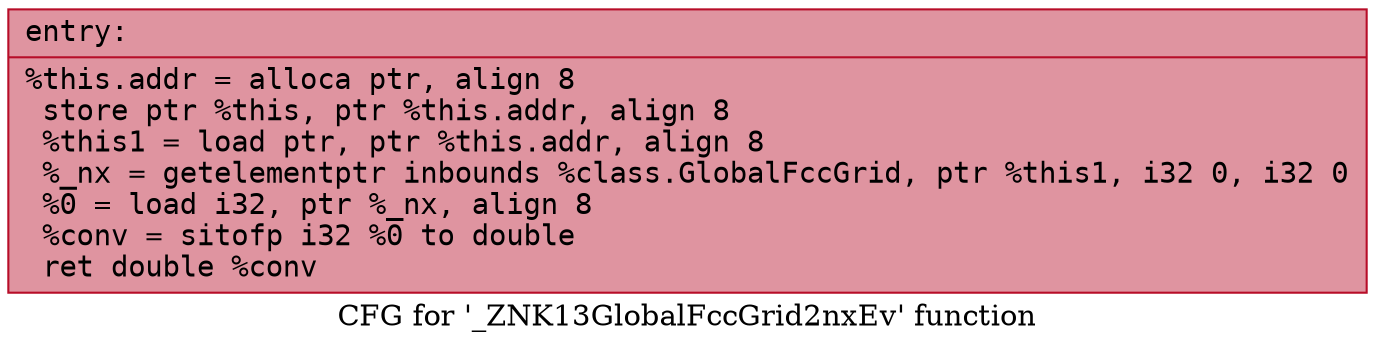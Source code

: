 digraph "CFG for '_ZNK13GlobalFccGrid2nxEv' function" {
	label="CFG for '_ZNK13GlobalFccGrid2nxEv' function";

	Node0x55dab47bd560 [shape=record,color="#b70d28ff", style=filled, fillcolor="#b70d2870" fontname="Courier",label="{entry:\l|  %this.addr = alloca ptr, align 8\l  store ptr %this, ptr %this.addr, align 8\l  %this1 = load ptr, ptr %this.addr, align 8\l  %_nx = getelementptr inbounds %class.GlobalFccGrid, ptr %this1, i32 0, i32 0\l  %0 = load i32, ptr %_nx, align 8\l  %conv = sitofp i32 %0 to double\l  ret double %conv\l}"];
}
